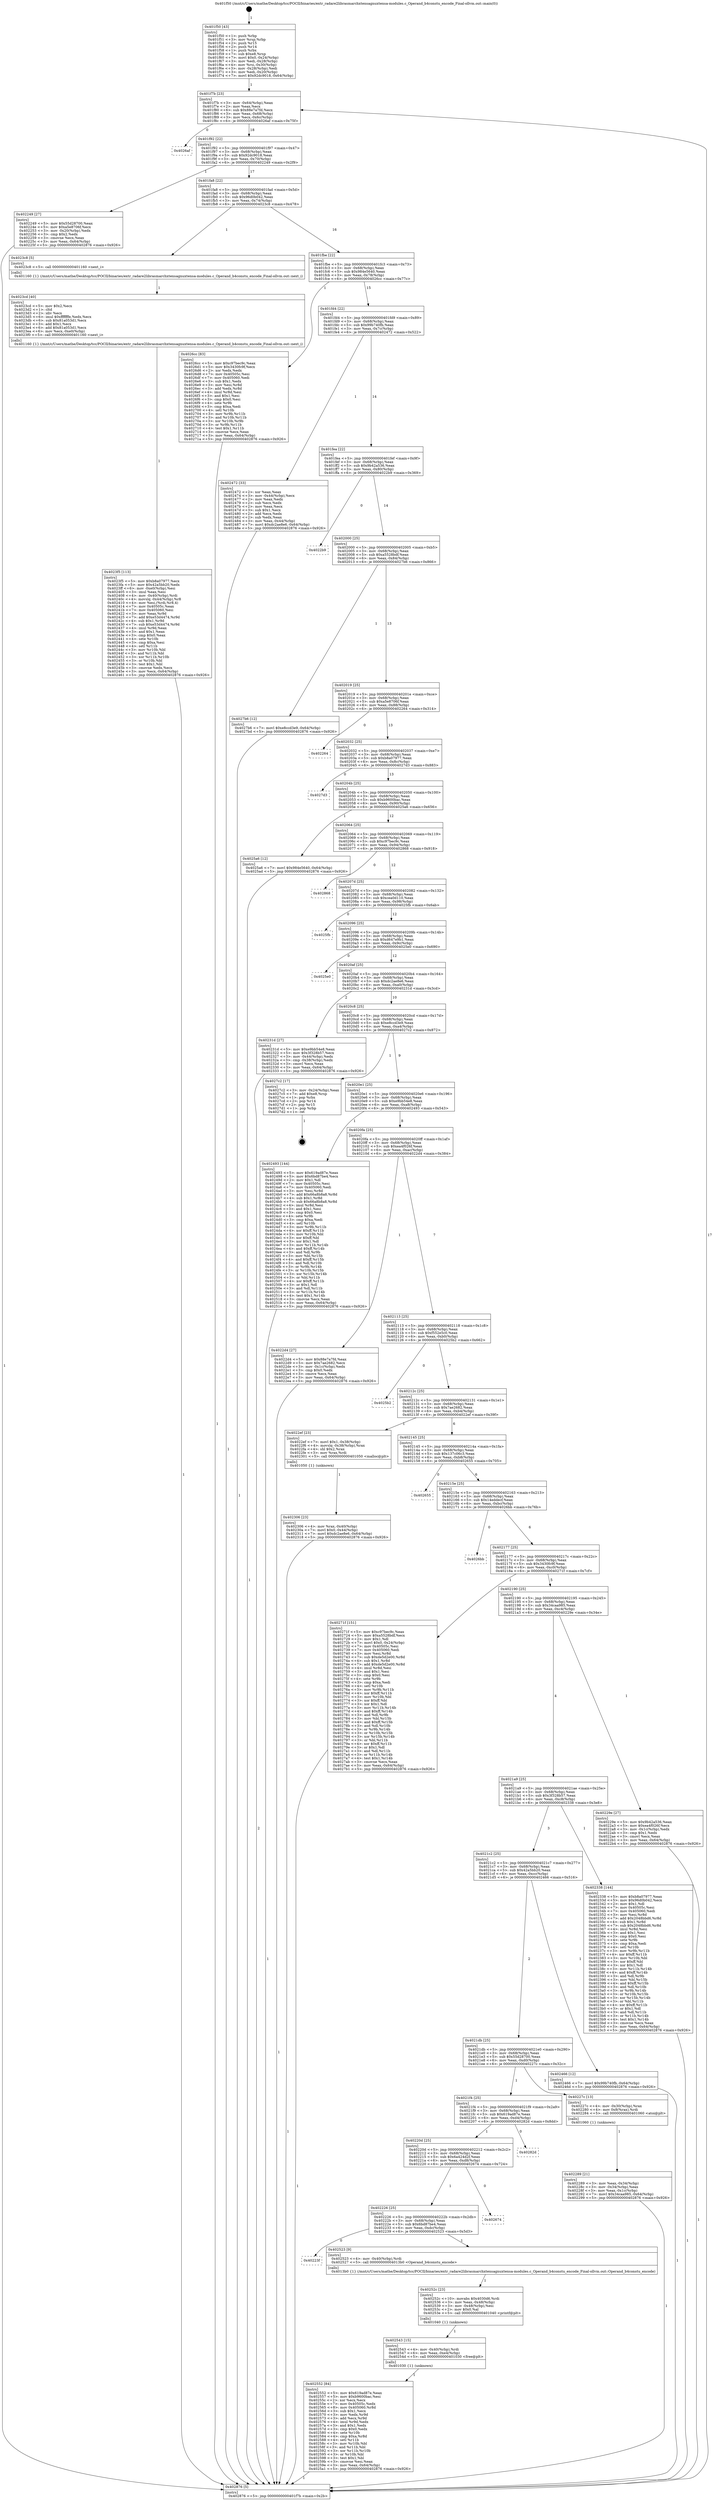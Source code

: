 digraph "0x401f50" {
  label = "0x401f50 (/mnt/c/Users/mathe/Desktop/tcc/POCII/binaries/extr_radare2librasmarchxtensagnuxtensa-modules.c_Operand_b4constu_encode_Final-ollvm.out::main(0))"
  labelloc = "t"
  node[shape=record]

  Entry [label="",width=0.3,height=0.3,shape=circle,fillcolor=black,style=filled]
  "0x401f7b" [label="{
     0x401f7b [23]\l
     | [instrs]\l
     &nbsp;&nbsp;0x401f7b \<+3\>: mov -0x64(%rbp),%eax\l
     &nbsp;&nbsp;0x401f7e \<+2\>: mov %eax,%ecx\l
     &nbsp;&nbsp;0x401f80 \<+6\>: sub $0x88e7a7fd,%ecx\l
     &nbsp;&nbsp;0x401f86 \<+3\>: mov %eax,-0x68(%rbp)\l
     &nbsp;&nbsp;0x401f89 \<+3\>: mov %ecx,-0x6c(%rbp)\l
     &nbsp;&nbsp;0x401f8c \<+6\>: je 00000000004026af \<main+0x75f\>\l
  }"]
  "0x4026af" [label="{
     0x4026af\l
  }", style=dashed]
  "0x401f92" [label="{
     0x401f92 [22]\l
     | [instrs]\l
     &nbsp;&nbsp;0x401f92 \<+5\>: jmp 0000000000401f97 \<main+0x47\>\l
     &nbsp;&nbsp;0x401f97 \<+3\>: mov -0x68(%rbp),%eax\l
     &nbsp;&nbsp;0x401f9a \<+5\>: sub $0x92dc9018,%eax\l
     &nbsp;&nbsp;0x401f9f \<+3\>: mov %eax,-0x70(%rbp)\l
     &nbsp;&nbsp;0x401fa2 \<+6\>: je 0000000000402249 \<main+0x2f9\>\l
  }"]
  Exit [label="",width=0.3,height=0.3,shape=circle,fillcolor=black,style=filled,peripheries=2]
  "0x402249" [label="{
     0x402249 [27]\l
     | [instrs]\l
     &nbsp;&nbsp;0x402249 \<+5\>: mov $0x55d28700,%eax\l
     &nbsp;&nbsp;0x40224e \<+5\>: mov $0xa5e8706f,%ecx\l
     &nbsp;&nbsp;0x402253 \<+3\>: mov -0x20(%rbp),%edx\l
     &nbsp;&nbsp;0x402256 \<+3\>: cmp $0x2,%edx\l
     &nbsp;&nbsp;0x402259 \<+3\>: cmovne %ecx,%eax\l
     &nbsp;&nbsp;0x40225c \<+3\>: mov %eax,-0x64(%rbp)\l
     &nbsp;&nbsp;0x40225f \<+5\>: jmp 0000000000402876 \<main+0x926\>\l
  }"]
  "0x401fa8" [label="{
     0x401fa8 [22]\l
     | [instrs]\l
     &nbsp;&nbsp;0x401fa8 \<+5\>: jmp 0000000000401fad \<main+0x5d\>\l
     &nbsp;&nbsp;0x401fad \<+3\>: mov -0x68(%rbp),%eax\l
     &nbsp;&nbsp;0x401fb0 \<+5\>: sub $0x96d0b042,%eax\l
     &nbsp;&nbsp;0x401fb5 \<+3\>: mov %eax,-0x74(%rbp)\l
     &nbsp;&nbsp;0x401fb8 \<+6\>: je 00000000004023c8 \<main+0x478\>\l
  }"]
  "0x402876" [label="{
     0x402876 [5]\l
     | [instrs]\l
     &nbsp;&nbsp;0x402876 \<+5\>: jmp 0000000000401f7b \<main+0x2b\>\l
  }"]
  "0x401f50" [label="{
     0x401f50 [43]\l
     | [instrs]\l
     &nbsp;&nbsp;0x401f50 \<+1\>: push %rbp\l
     &nbsp;&nbsp;0x401f51 \<+3\>: mov %rsp,%rbp\l
     &nbsp;&nbsp;0x401f54 \<+2\>: push %r15\l
     &nbsp;&nbsp;0x401f56 \<+2\>: push %r14\l
     &nbsp;&nbsp;0x401f58 \<+1\>: push %rbx\l
     &nbsp;&nbsp;0x401f59 \<+7\>: sub $0xe8,%rsp\l
     &nbsp;&nbsp;0x401f60 \<+7\>: movl $0x0,-0x24(%rbp)\l
     &nbsp;&nbsp;0x401f67 \<+3\>: mov %edi,-0x28(%rbp)\l
     &nbsp;&nbsp;0x401f6a \<+4\>: mov %rsi,-0x30(%rbp)\l
     &nbsp;&nbsp;0x401f6e \<+3\>: mov -0x28(%rbp),%edi\l
     &nbsp;&nbsp;0x401f71 \<+3\>: mov %edi,-0x20(%rbp)\l
     &nbsp;&nbsp;0x401f74 \<+7\>: movl $0x92dc9018,-0x64(%rbp)\l
  }"]
  "0x402552" [label="{
     0x402552 [84]\l
     | [instrs]\l
     &nbsp;&nbsp;0x402552 \<+5\>: mov $0x619ad87e,%eax\l
     &nbsp;&nbsp;0x402557 \<+5\>: mov $0xb9600bac,%esi\l
     &nbsp;&nbsp;0x40255c \<+2\>: xor %ecx,%ecx\l
     &nbsp;&nbsp;0x40255e \<+7\>: mov 0x40505c,%edx\l
     &nbsp;&nbsp;0x402565 \<+8\>: mov 0x405060,%r8d\l
     &nbsp;&nbsp;0x40256d \<+3\>: sub $0x1,%ecx\l
     &nbsp;&nbsp;0x402570 \<+3\>: mov %edx,%r9d\l
     &nbsp;&nbsp;0x402573 \<+3\>: add %ecx,%r9d\l
     &nbsp;&nbsp;0x402576 \<+4\>: imul %r9d,%edx\l
     &nbsp;&nbsp;0x40257a \<+3\>: and $0x1,%edx\l
     &nbsp;&nbsp;0x40257d \<+3\>: cmp $0x0,%edx\l
     &nbsp;&nbsp;0x402580 \<+4\>: sete %r10b\l
     &nbsp;&nbsp;0x402584 \<+4\>: cmp $0xa,%r8d\l
     &nbsp;&nbsp;0x402588 \<+4\>: setl %r11b\l
     &nbsp;&nbsp;0x40258c \<+3\>: mov %r10b,%bl\l
     &nbsp;&nbsp;0x40258f \<+3\>: and %r11b,%bl\l
     &nbsp;&nbsp;0x402592 \<+3\>: xor %r11b,%r10b\l
     &nbsp;&nbsp;0x402595 \<+3\>: or %r10b,%bl\l
     &nbsp;&nbsp;0x402598 \<+3\>: test $0x1,%bl\l
     &nbsp;&nbsp;0x40259b \<+3\>: cmovne %esi,%eax\l
     &nbsp;&nbsp;0x40259e \<+3\>: mov %eax,-0x64(%rbp)\l
     &nbsp;&nbsp;0x4025a1 \<+5\>: jmp 0000000000402876 \<main+0x926\>\l
  }"]
  "0x4023c8" [label="{
     0x4023c8 [5]\l
     | [instrs]\l
     &nbsp;&nbsp;0x4023c8 \<+5\>: call 0000000000401160 \<next_i\>\l
     | [calls]\l
     &nbsp;&nbsp;0x401160 \{1\} (/mnt/c/Users/mathe/Desktop/tcc/POCII/binaries/extr_radare2librasmarchxtensagnuxtensa-modules.c_Operand_b4constu_encode_Final-ollvm.out::next_i)\l
  }"]
  "0x401fbe" [label="{
     0x401fbe [22]\l
     | [instrs]\l
     &nbsp;&nbsp;0x401fbe \<+5\>: jmp 0000000000401fc3 \<main+0x73\>\l
     &nbsp;&nbsp;0x401fc3 \<+3\>: mov -0x68(%rbp),%eax\l
     &nbsp;&nbsp;0x401fc6 \<+5\>: sub $0x984e5640,%eax\l
     &nbsp;&nbsp;0x401fcb \<+3\>: mov %eax,-0x78(%rbp)\l
     &nbsp;&nbsp;0x401fce \<+6\>: je 00000000004026cc \<main+0x77c\>\l
  }"]
  "0x402543" [label="{
     0x402543 [15]\l
     | [instrs]\l
     &nbsp;&nbsp;0x402543 \<+4\>: mov -0x40(%rbp),%rdi\l
     &nbsp;&nbsp;0x402547 \<+6\>: mov %eax,-0xe4(%rbp)\l
     &nbsp;&nbsp;0x40254d \<+5\>: call 0000000000401030 \<free@plt\>\l
     | [calls]\l
     &nbsp;&nbsp;0x401030 \{1\} (unknown)\l
  }"]
  "0x4026cc" [label="{
     0x4026cc [83]\l
     | [instrs]\l
     &nbsp;&nbsp;0x4026cc \<+5\>: mov $0xc97bec9c,%eax\l
     &nbsp;&nbsp;0x4026d1 \<+5\>: mov $0x3430fc9f,%ecx\l
     &nbsp;&nbsp;0x4026d6 \<+2\>: xor %edx,%edx\l
     &nbsp;&nbsp;0x4026d8 \<+7\>: mov 0x40505c,%esi\l
     &nbsp;&nbsp;0x4026df \<+7\>: mov 0x405060,%edi\l
     &nbsp;&nbsp;0x4026e6 \<+3\>: sub $0x1,%edx\l
     &nbsp;&nbsp;0x4026e9 \<+3\>: mov %esi,%r8d\l
     &nbsp;&nbsp;0x4026ec \<+3\>: add %edx,%r8d\l
     &nbsp;&nbsp;0x4026ef \<+4\>: imul %r8d,%esi\l
     &nbsp;&nbsp;0x4026f3 \<+3\>: and $0x1,%esi\l
     &nbsp;&nbsp;0x4026f6 \<+3\>: cmp $0x0,%esi\l
     &nbsp;&nbsp;0x4026f9 \<+4\>: sete %r9b\l
     &nbsp;&nbsp;0x4026fd \<+3\>: cmp $0xa,%edi\l
     &nbsp;&nbsp;0x402700 \<+4\>: setl %r10b\l
     &nbsp;&nbsp;0x402704 \<+3\>: mov %r9b,%r11b\l
     &nbsp;&nbsp;0x402707 \<+3\>: and %r10b,%r11b\l
     &nbsp;&nbsp;0x40270a \<+3\>: xor %r10b,%r9b\l
     &nbsp;&nbsp;0x40270d \<+3\>: or %r9b,%r11b\l
     &nbsp;&nbsp;0x402710 \<+4\>: test $0x1,%r11b\l
     &nbsp;&nbsp;0x402714 \<+3\>: cmovne %ecx,%eax\l
     &nbsp;&nbsp;0x402717 \<+3\>: mov %eax,-0x64(%rbp)\l
     &nbsp;&nbsp;0x40271a \<+5\>: jmp 0000000000402876 \<main+0x926\>\l
  }"]
  "0x401fd4" [label="{
     0x401fd4 [22]\l
     | [instrs]\l
     &nbsp;&nbsp;0x401fd4 \<+5\>: jmp 0000000000401fd9 \<main+0x89\>\l
     &nbsp;&nbsp;0x401fd9 \<+3\>: mov -0x68(%rbp),%eax\l
     &nbsp;&nbsp;0x401fdc \<+5\>: sub $0x99b740fb,%eax\l
     &nbsp;&nbsp;0x401fe1 \<+3\>: mov %eax,-0x7c(%rbp)\l
     &nbsp;&nbsp;0x401fe4 \<+6\>: je 0000000000402472 \<main+0x522\>\l
  }"]
  "0x40252c" [label="{
     0x40252c [23]\l
     | [instrs]\l
     &nbsp;&nbsp;0x40252c \<+10\>: movabs $0x4030d6,%rdi\l
     &nbsp;&nbsp;0x402536 \<+3\>: mov %eax,-0x48(%rbp)\l
     &nbsp;&nbsp;0x402539 \<+3\>: mov -0x48(%rbp),%esi\l
     &nbsp;&nbsp;0x40253c \<+2\>: mov $0x0,%al\l
     &nbsp;&nbsp;0x40253e \<+5\>: call 0000000000401040 \<printf@plt\>\l
     | [calls]\l
     &nbsp;&nbsp;0x401040 \{1\} (unknown)\l
  }"]
  "0x402472" [label="{
     0x402472 [33]\l
     | [instrs]\l
     &nbsp;&nbsp;0x402472 \<+2\>: xor %eax,%eax\l
     &nbsp;&nbsp;0x402474 \<+3\>: mov -0x44(%rbp),%ecx\l
     &nbsp;&nbsp;0x402477 \<+2\>: mov %eax,%edx\l
     &nbsp;&nbsp;0x402479 \<+2\>: sub %ecx,%edx\l
     &nbsp;&nbsp;0x40247b \<+2\>: mov %eax,%ecx\l
     &nbsp;&nbsp;0x40247d \<+3\>: sub $0x1,%ecx\l
     &nbsp;&nbsp;0x402480 \<+2\>: add %ecx,%edx\l
     &nbsp;&nbsp;0x402482 \<+2\>: sub %edx,%eax\l
     &nbsp;&nbsp;0x402484 \<+3\>: mov %eax,-0x44(%rbp)\l
     &nbsp;&nbsp;0x402487 \<+7\>: movl $0xdc2ae8e6,-0x64(%rbp)\l
     &nbsp;&nbsp;0x40248e \<+5\>: jmp 0000000000402876 \<main+0x926\>\l
  }"]
  "0x401fea" [label="{
     0x401fea [22]\l
     | [instrs]\l
     &nbsp;&nbsp;0x401fea \<+5\>: jmp 0000000000401fef \<main+0x9f\>\l
     &nbsp;&nbsp;0x401fef \<+3\>: mov -0x68(%rbp),%eax\l
     &nbsp;&nbsp;0x401ff2 \<+5\>: sub $0x9b42a536,%eax\l
     &nbsp;&nbsp;0x401ff7 \<+3\>: mov %eax,-0x80(%rbp)\l
     &nbsp;&nbsp;0x401ffa \<+6\>: je 00000000004022b9 \<main+0x369\>\l
  }"]
  "0x40223f" [label="{
     0x40223f\l
  }", style=dashed]
  "0x4022b9" [label="{
     0x4022b9\l
  }", style=dashed]
  "0x402000" [label="{
     0x402000 [25]\l
     | [instrs]\l
     &nbsp;&nbsp;0x402000 \<+5\>: jmp 0000000000402005 \<main+0xb5\>\l
     &nbsp;&nbsp;0x402005 \<+3\>: mov -0x68(%rbp),%eax\l
     &nbsp;&nbsp;0x402008 \<+5\>: sub $0xa5528bdf,%eax\l
     &nbsp;&nbsp;0x40200d \<+6\>: mov %eax,-0x84(%rbp)\l
     &nbsp;&nbsp;0x402013 \<+6\>: je 00000000004027b6 \<main+0x866\>\l
  }"]
  "0x402523" [label="{
     0x402523 [9]\l
     | [instrs]\l
     &nbsp;&nbsp;0x402523 \<+4\>: mov -0x40(%rbp),%rdi\l
     &nbsp;&nbsp;0x402527 \<+5\>: call 00000000004013b0 \<Operand_b4constu_encode\>\l
     | [calls]\l
     &nbsp;&nbsp;0x4013b0 \{1\} (/mnt/c/Users/mathe/Desktop/tcc/POCII/binaries/extr_radare2librasmarchxtensagnuxtensa-modules.c_Operand_b4constu_encode_Final-ollvm.out::Operand_b4constu_encode)\l
  }"]
  "0x4027b6" [label="{
     0x4027b6 [12]\l
     | [instrs]\l
     &nbsp;&nbsp;0x4027b6 \<+7\>: movl $0xe8ccd3e9,-0x64(%rbp)\l
     &nbsp;&nbsp;0x4027bd \<+5\>: jmp 0000000000402876 \<main+0x926\>\l
  }"]
  "0x402019" [label="{
     0x402019 [25]\l
     | [instrs]\l
     &nbsp;&nbsp;0x402019 \<+5\>: jmp 000000000040201e \<main+0xce\>\l
     &nbsp;&nbsp;0x40201e \<+3\>: mov -0x68(%rbp),%eax\l
     &nbsp;&nbsp;0x402021 \<+5\>: sub $0xa5e8706f,%eax\l
     &nbsp;&nbsp;0x402026 \<+6\>: mov %eax,-0x88(%rbp)\l
     &nbsp;&nbsp;0x40202c \<+6\>: je 0000000000402264 \<main+0x314\>\l
  }"]
  "0x402226" [label="{
     0x402226 [25]\l
     | [instrs]\l
     &nbsp;&nbsp;0x402226 \<+5\>: jmp 000000000040222b \<main+0x2db\>\l
     &nbsp;&nbsp;0x40222b \<+3\>: mov -0x68(%rbp),%eax\l
     &nbsp;&nbsp;0x40222e \<+5\>: sub $0x6bd87be4,%eax\l
     &nbsp;&nbsp;0x402233 \<+6\>: mov %eax,-0xdc(%rbp)\l
     &nbsp;&nbsp;0x402239 \<+6\>: je 0000000000402523 \<main+0x5d3\>\l
  }"]
  "0x402264" [label="{
     0x402264\l
  }", style=dashed]
  "0x402032" [label="{
     0x402032 [25]\l
     | [instrs]\l
     &nbsp;&nbsp;0x402032 \<+5\>: jmp 0000000000402037 \<main+0xe7\>\l
     &nbsp;&nbsp;0x402037 \<+3\>: mov -0x68(%rbp),%eax\l
     &nbsp;&nbsp;0x40203a \<+5\>: sub $0xb8a07977,%eax\l
     &nbsp;&nbsp;0x40203f \<+6\>: mov %eax,-0x8c(%rbp)\l
     &nbsp;&nbsp;0x402045 \<+6\>: je 00000000004027d3 \<main+0x883\>\l
  }"]
  "0x402674" [label="{
     0x402674\l
  }", style=dashed]
  "0x4027d3" [label="{
     0x4027d3\l
  }", style=dashed]
  "0x40204b" [label="{
     0x40204b [25]\l
     | [instrs]\l
     &nbsp;&nbsp;0x40204b \<+5\>: jmp 0000000000402050 \<main+0x100\>\l
     &nbsp;&nbsp;0x402050 \<+3\>: mov -0x68(%rbp),%eax\l
     &nbsp;&nbsp;0x402053 \<+5\>: sub $0xb9600bac,%eax\l
     &nbsp;&nbsp;0x402058 \<+6\>: mov %eax,-0x90(%rbp)\l
     &nbsp;&nbsp;0x40205e \<+6\>: je 00000000004025a6 \<main+0x656\>\l
  }"]
  "0x40220d" [label="{
     0x40220d [25]\l
     | [instrs]\l
     &nbsp;&nbsp;0x40220d \<+5\>: jmp 0000000000402212 \<main+0x2c2\>\l
     &nbsp;&nbsp;0x402212 \<+3\>: mov -0x68(%rbp),%eax\l
     &nbsp;&nbsp;0x402215 \<+5\>: sub $0x6a424d2f,%eax\l
     &nbsp;&nbsp;0x40221a \<+6\>: mov %eax,-0xd8(%rbp)\l
     &nbsp;&nbsp;0x402220 \<+6\>: je 0000000000402674 \<main+0x724\>\l
  }"]
  "0x4025a6" [label="{
     0x4025a6 [12]\l
     | [instrs]\l
     &nbsp;&nbsp;0x4025a6 \<+7\>: movl $0x984e5640,-0x64(%rbp)\l
     &nbsp;&nbsp;0x4025ad \<+5\>: jmp 0000000000402876 \<main+0x926\>\l
  }"]
  "0x402064" [label="{
     0x402064 [25]\l
     | [instrs]\l
     &nbsp;&nbsp;0x402064 \<+5\>: jmp 0000000000402069 \<main+0x119\>\l
     &nbsp;&nbsp;0x402069 \<+3\>: mov -0x68(%rbp),%eax\l
     &nbsp;&nbsp;0x40206c \<+5\>: sub $0xc97bec9c,%eax\l
     &nbsp;&nbsp;0x402071 \<+6\>: mov %eax,-0x94(%rbp)\l
     &nbsp;&nbsp;0x402077 \<+6\>: je 0000000000402868 \<main+0x918\>\l
  }"]
  "0x40282d" [label="{
     0x40282d\l
  }", style=dashed]
  "0x402868" [label="{
     0x402868\l
  }", style=dashed]
  "0x40207d" [label="{
     0x40207d [25]\l
     | [instrs]\l
     &nbsp;&nbsp;0x40207d \<+5\>: jmp 0000000000402082 \<main+0x132\>\l
     &nbsp;&nbsp;0x402082 \<+3\>: mov -0x68(%rbp),%eax\l
     &nbsp;&nbsp;0x402085 \<+5\>: sub $0xcea0d110,%eax\l
     &nbsp;&nbsp;0x40208a \<+6\>: mov %eax,-0x98(%rbp)\l
     &nbsp;&nbsp;0x402090 \<+6\>: je 00000000004025fb \<main+0x6ab\>\l
  }"]
  "0x4023f5" [label="{
     0x4023f5 [113]\l
     | [instrs]\l
     &nbsp;&nbsp;0x4023f5 \<+5\>: mov $0xb8a07977,%ecx\l
     &nbsp;&nbsp;0x4023fa \<+5\>: mov $0x42a5bb20,%edx\l
     &nbsp;&nbsp;0x4023ff \<+6\>: mov -0xe0(%rbp),%esi\l
     &nbsp;&nbsp;0x402405 \<+3\>: imul %eax,%esi\l
     &nbsp;&nbsp;0x402408 \<+4\>: mov -0x40(%rbp),%rdi\l
     &nbsp;&nbsp;0x40240c \<+4\>: movslq -0x44(%rbp),%r8\l
     &nbsp;&nbsp;0x402410 \<+4\>: mov %esi,(%rdi,%r8,4)\l
     &nbsp;&nbsp;0x402414 \<+7\>: mov 0x40505c,%eax\l
     &nbsp;&nbsp;0x40241b \<+7\>: mov 0x405060,%esi\l
     &nbsp;&nbsp;0x402422 \<+3\>: mov %eax,%r9d\l
     &nbsp;&nbsp;0x402425 \<+7\>: add $0xe53d4474,%r9d\l
     &nbsp;&nbsp;0x40242c \<+4\>: sub $0x1,%r9d\l
     &nbsp;&nbsp;0x402430 \<+7\>: sub $0xe53d4474,%r9d\l
     &nbsp;&nbsp;0x402437 \<+4\>: imul %r9d,%eax\l
     &nbsp;&nbsp;0x40243b \<+3\>: and $0x1,%eax\l
     &nbsp;&nbsp;0x40243e \<+3\>: cmp $0x0,%eax\l
     &nbsp;&nbsp;0x402441 \<+4\>: sete %r10b\l
     &nbsp;&nbsp;0x402445 \<+3\>: cmp $0xa,%esi\l
     &nbsp;&nbsp;0x402448 \<+4\>: setl %r11b\l
     &nbsp;&nbsp;0x40244c \<+3\>: mov %r10b,%bl\l
     &nbsp;&nbsp;0x40244f \<+3\>: and %r11b,%bl\l
     &nbsp;&nbsp;0x402452 \<+3\>: xor %r11b,%r10b\l
     &nbsp;&nbsp;0x402455 \<+3\>: or %r10b,%bl\l
     &nbsp;&nbsp;0x402458 \<+3\>: test $0x1,%bl\l
     &nbsp;&nbsp;0x40245b \<+3\>: cmovne %edx,%ecx\l
     &nbsp;&nbsp;0x40245e \<+3\>: mov %ecx,-0x64(%rbp)\l
     &nbsp;&nbsp;0x402461 \<+5\>: jmp 0000000000402876 \<main+0x926\>\l
  }"]
  "0x4025fb" [label="{
     0x4025fb\l
  }", style=dashed]
  "0x402096" [label="{
     0x402096 [25]\l
     | [instrs]\l
     &nbsp;&nbsp;0x402096 \<+5\>: jmp 000000000040209b \<main+0x14b\>\l
     &nbsp;&nbsp;0x40209b \<+3\>: mov -0x68(%rbp),%eax\l
     &nbsp;&nbsp;0x40209e \<+5\>: sub $0xd647e9b1,%eax\l
     &nbsp;&nbsp;0x4020a3 \<+6\>: mov %eax,-0x9c(%rbp)\l
     &nbsp;&nbsp;0x4020a9 \<+6\>: je 00000000004025e0 \<main+0x690\>\l
  }"]
  "0x4023cd" [label="{
     0x4023cd [40]\l
     | [instrs]\l
     &nbsp;&nbsp;0x4023cd \<+5\>: mov $0x2,%ecx\l
     &nbsp;&nbsp;0x4023d2 \<+1\>: cltd\l
     &nbsp;&nbsp;0x4023d3 \<+2\>: idiv %ecx\l
     &nbsp;&nbsp;0x4023d5 \<+6\>: imul $0xfffffffe,%edx,%ecx\l
     &nbsp;&nbsp;0x4023db \<+6\>: sub $0x81a053d1,%ecx\l
     &nbsp;&nbsp;0x4023e1 \<+3\>: add $0x1,%ecx\l
     &nbsp;&nbsp;0x4023e4 \<+6\>: add $0x81a053d1,%ecx\l
     &nbsp;&nbsp;0x4023ea \<+6\>: mov %ecx,-0xe0(%rbp)\l
     &nbsp;&nbsp;0x4023f0 \<+5\>: call 0000000000401160 \<next_i\>\l
     | [calls]\l
     &nbsp;&nbsp;0x401160 \{1\} (/mnt/c/Users/mathe/Desktop/tcc/POCII/binaries/extr_radare2librasmarchxtensagnuxtensa-modules.c_Operand_b4constu_encode_Final-ollvm.out::next_i)\l
  }"]
  "0x4025e0" [label="{
     0x4025e0\l
  }", style=dashed]
  "0x4020af" [label="{
     0x4020af [25]\l
     | [instrs]\l
     &nbsp;&nbsp;0x4020af \<+5\>: jmp 00000000004020b4 \<main+0x164\>\l
     &nbsp;&nbsp;0x4020b4 \<+3\>: mov -0x68(%rbp),%eax\l
     &nbsp;&nbsp;0x4020b7 \<+5\>: sub $0xdc2ae8e6,%eax\l
     &nbsp;&nbsp;0x4020bc \<+6\>: mov %eax,-0xa0(%rbp)\l
     &nbsp;&nbsp;0x4020c2 \<+6\>: je 000000000040231d \<main+0x3cd\>\l
  }"]
  "0x402306" [label="{
     0x402306 [23]\l
     | [instrs]\l
     &nbsp;&nbsp;0x402306 \<+4\>: mov %rax,-0x40(%rbp)\l
     &nbsp;&nbsp;0x40230a \<+7\>: movl $0x0,-0x44(%rbp)\l
     &nbsp;&nbsp;0x402311 \<+7\>: movl $0xdc2ae8e6,-0x64(%rbp)\l
     &nbsp;&nbsp;0x402318 \<+5\>: jmp 0000000000402876 \<main+0x926\>\l
  }"]
  "0x40231d" [label="{
     0x40231d [27]\l
     | [instrs]\l
     &nbsp;&nbsp;0x40231d \<+5\>: mov $0xe9bb54e8,%eax\l
     &nbsp;&nbsp;0x402322 \<+5\>: mov $0x3f328b57,%ecx\l
     &nbsp;&nbsp;0x402327 \<+3\>: mov -0x44(%rbp),%edx\l
     &nbsp;&nbsp;0x40232a \<+3\>: cmp -0x38(%rbp),%edx\l
     &nbsp;&nbsp;0x40232d \<+3\>: cmovl %ecx,%eax\l
     &nbsp;&nbsp;0x402330 \<+3\>: mov %eax,-0x64(%rbp)\l
     &nbsp;&nbsp;0x402333 \<+5\>: jmp 0000000000402876 \<main+0x926\>\l
  }"]
  "0x4020c8" [label="{
     0x4020c8 [25]\l
     | [instrs]\l
     &nbsp;&nbsp;0x4020c8 \<+5\>: jmp 00000000004020cd \<main+0x17d\>\l
     &nbsp;&nbsp;0x4020cd \<+3\>: mov -0x68(%rbp),%eax\l
     &nbsp;&nbsp;0x4020d0 \<+5\>: sub $0xe8ccd3e9,%eax\l
     &nbsp;&nbsp;0x4020d5 \<+6\>: mov %eax,-0xa4(%rbp)\l
     &nbsp;&nbsp;0x4020db \<+6\>: je 00000000004027c2 \<main+0x872\>\l
  }"]
  "0x402289" [label="{
     0x402289 [21]\l
     | [instrs]\l
     &nbsp;&nbsp;0x402289 \<+3\>: mov %eax,-0x34(%rbp)\l
     &nbsp;&nbsp;0x40228c \<+3\>: mov -0x34(%rbp),%eax\l
     &nbsp;&nbsp;0x40228f \<+3\>: mov %eax,-0x1c(%rbp)\l
     &nbsp;&nbsp;0x402292 \<+7\>: movl $0x34caa985,-0x64(%rbp)\l
     &nbsp;&nbsp;0x402299 \<+5\>: jmp 0000000000402876 \<main+0x926\>\l
  }"]
  "0x4027c2" [label="{
     0x4027c2 [17]\l
     | [instrs]\l
     &nbsp;&nbsp;0x4027c2 \<+3\>: mov -0x24(%rbp),%eax\l
     &nbsp;&nbsp;0x4027c5 \<+7\>: add $0xe8,%rsp\l
     &nbsp;&nbsp;0x4027cc \<+1\>: pop %rbx\l
     &nbsp;&nbsp;0x4027cd \<+2\>: pop %r14\l
     &nbsp;&nbsp;0x4027cf \<+2\>: pop %r15\l
     &nbsp;&nbsp;0x4027d1 \<+1\>: pop %rbp\l
     &nbsp;&nbsp;0x4027d2 \<+1\>: ret\l
  }"]
  "0x4020e1" [label="{
     0x4020e1 [25]\l
     | [instrs]\l
     &nbsp;&nbsp;0x4020e1 \<+5\>: jmp 00000000004020e6 \<main+0x196\>\l
     &nbsp;&nbsp;0x4020e6 \<+3\>: mov -0x68(%rbp),%eax\l
     &nbsp;&nbsp;0x4020e9 \<+5\>: sub $0xe9bb54e8,%eax\l
     &nbsp;&nbsp;0x4020ee \<+6\>: mov %eax,-0xa8(%rbp)\l
     &nbsp;&nbsp;0x4020f4 \<+6\>: je 0000000000402493 \<main+0x543\>\l
  }"]
  "0x4021f4" [label="{
     0x4021f4 [25]\l
     | [instrs]\l
     &nbsp;&nbsp;0x4021f4 \<+5\>: jmp 00000000004021f9 \<main+0x2a9\>\l
     &nbsp;&nbsp;0x4021f9 \<+3\>: mov -0x68(%rbp),%eax\l
     &nbsp;&nbsp;0x4021fc \<+5\>: sub $0x619ad87e,%eax\l
     &nbsp;&nbsp;0x402201 \<+6\>: mov %eax,-0xd4(%rbp)\l
     &nbsp;&nbsp;0x402207 \<+6\>: je 000000000040282d \<main+0x8dd\>\l
  }"]
  "0x402493" [label="{
     0x402493 [144]\l
     | [instrs]\l
     &nbsp;&nbsp;0x402493 \<+5\>: mov $0x619ad87e,%eax\l
     &nbsp;&nbsp;0x402498 \<+5\>: mov $0x6bd87be4,%ecx\l
     &nbsp;&nbsp;0x40249d \<+2\>: mov $0x1,%dl\l
     &nbsp;&nbsp;0x40249f \<+7\>: mov 0x40505c,%esi\l
     &nbsp;&nbsp;0x4024a6 \<+7\>: mov 0x405060,%edi\l
     &nbsp;&nbsp;0x4024ad \<+3\>: mov %esi,%r8d\l
     &nbsp;&nbsp;0x4024b0 \<+7\>: add $0x66a8b8a8,%r8d\l
     &nbsp;&nbsp;0x4024b7 \<+4\>: sub $0x1,%r8d\l
     &nbsp;&nbsp;0x4024bb \<+7\>: sub $0x66a8b8a8,%r8d\l
     &nbsp;&nbsp;0x4024c2 \<+4\>: imul %r8d,%esi\l
     &nbsp;&nbsp;0x4024c6 \<+3\>: and $0x1,%esi\l
     &nbsp;&nbsp;0x4024c9 \<+3\>: cmp $0x0,%esi\l
     &nbsp;&nbsp;0x4024cc \<+4\>: sete %r9b\l
     &nbsp;&nbsp;0x4024d0 \<+3\>: cmp $0xa,%edi\l
     &nbsp;&nbsp;0x4024d3 \<+4\>: setl %r10b\l
     &nbsp;&nbsp;0x4024d7 \<+3\>: mov %r9b,%r11b\l
     &nbsp;&nbsp;0x4024da \<+4\>: xor $0xff,%r11b\l
     &nbsp;&nbsp;0x4024de \<+3\>: mov %r10b,%bl\l
     &nbsp;&nbsp;0x4024e1 \<+3\>: xor $0xff,%bl\l
     &nbsp;&nbsp;0x4024e4 \<+3\>: xor $0x1,%dl\l
     &nbsp;&nbsp;0x4024e7 \<+3\>: mov %r11b,%r14b\l
     &nbsp;&nbsp;0x4024ea \<+4\>: and $0xff,%r14b\l
     &nbsp;&nbsp;0x4024ee \<+3\>: and %dl,%r9b\l
     &nbsp;&nbsp;0x4024f1 \<+3\>: mov %bl,%r15b\l
     &nbsp;&nbsp;0x4024f4 \<+4\>: and $0xff,%r15b\l
     &nbsp;&nbsp;0x4024f8 \<+3\>: and %dl,%r10b\l
     &nbsp;&nbsp;0x4024fb \<+3\>: or %r9b,%r14b\l
     &nbsp;&nbsp;0x4024fe \<+3\>: or %r10b,%r15b\l
     &nbsp;&nbsp;0x402501 \<+3\>: xor %r15b,%r14b\l
     &nbsp;&nbsp;0x402504 \<+3\>: or %bl,%r11b\l
     &nbsp;&nbsp;0x402507 \<+4\>: xor $0xff,%r11b\l
     &nbsp;&nbsp;0x40250b \<+3\>: or $0x1,%dl\l
     &nbsp;&nbsp;0x40250e \<+3\>: and %dl,%r11b\l
     &nbsp;&nbsp;0x402511 \<+3\>: or %r11b,%r14b\l
     &nbsp;&nbsp;0x402514 \<+4\>: test $0x1,%r14b\l
     &nbsp;&nbsp;0x402518 \<+3\>: cmovne %ecx,%eax\l
     &nbsp;&nbsp;0x40251b \<+3\>: mov %eax,-0x64(%rbp)\l
     &nbsp;&nbsp;0x40251e \<+5\>: jmp 0000000000402876 \<main+0x926\>\l
  }"]
  "0x4020fa" [label="{
     0x4020fa [25]\l
     | [instrs]\l
     &nbsp;&nbsp;0x4020fa \<+5\>: jmp 00000000004020ff \<main+0x1af\>\l
     &nbsp;&nbsp;0x4020ff \<+3\>: mov -0x68(%rbp),%eax\l
     &nbsp;&nbsp;0x402102 \<+5\>: sub $0xea4f026f,%eax\l
     &nbsp;&nbsp;0x402107 \<+6\>: mov %eax,-0xac(%rbp)\l
     &nbsp;&nbsp;0x40210d \<+6\>: je 00000000004022d4 \<main+0x384\>\l
  }"]
  "0x40227c" [label="{
     0x40227c [13]\l
     | [instrs]\l
     &nbsp;&nbsp;0x40227c \<+4\>: mov -0x30(%rbp),%rax\l
     &nbsp;&nbsp;0x402280 \<+4\>: mov 0x8(%rax),%rdi\l
     &nbsp;&nbsp;0x402284 \<+5\>: call 0000000000401060 \<atoi@plt\>\l
     | [calls]\l
     &nbsp;&nbsp;0x401060 \{1\} (unknown)\l
  }"]
  "0x4022d4" [label="{
     0x4022d4 [27]\l
     | [instrs]\l
     &nbsp;&nbsp;0x4022d4 \<+5\>: mov $0x88e7a7fd,%eax\l
     &nbsp;&nbsp;0x4022d9 \<+5\>: mov $0x7ae2682,%ecx\l
     &nbsp;&nbsp;0x4022de \<+3\>: mov -0x1c(%rbp),%edx\l
     &nbsp;&nbsp;0x4022e1 \<+3\>: cmp $0x0,%edx\l
     &nbsp;&nbsp;0x4022e4 \<+3\>: cmove %ecx,%eax\l
     &nbsp;&nbsp;0x4022e7 \<+3\>: mov %eax,-0x64(%rbp)\l
     &nbsp;&nbsp;0x4022ea \<+5\>: jmp 0000000000402876 \<main+0x926\>\l
  }"]
  "0x402113" [label="{
     0x402113 [25]\l
     | [instrs]\l
     &nbsp;&nbsp;0x402113 \<+5\>: jmp 0000000000402118 \<main+0x1c8\>\l
     &nbsp;&nbsp;0x402118 \<+3\>: mov -0x68(%rbp),%eax\l
     &nbsp;&nbsp;0x40211b \<+5\>: sub $0xf552e5c0,%eax\l
     &nbsp;&nbsp;0x402120 \<+6\>: mov %eax,-0xb0(%rbp)\l
     &nbsp;&nbsp;0x402126 \<+6\>: je 00000000004025b2 \<main+0x662\>\l
  }"]
  "0x4021db" [label="{
     0x4021db [25]\l
     | [instrs]\l
     &nbsp;&nbsp;0x4021db \<+5\>: jmp 00000000004021e0 \<main+0x290\>\l
     &nbsp;&nbsp;0x4021e0 \<+3\>: mov -0x68(%rbp),%eax\l
     &nbsp;&nbsp;0x4021e3 \<+5\>: sub $0x55d28700,%eax\l
     &nbsp;&nbsp;0x4021e8 \<+6\>: mov %eax,-0xd0(%rbp)\l
     &nbsp;&nbsp;0x4021ee \<+6\>: je 000000000040227c \<main+0x32c\>\l
  }"]
  "0x4025b2" [label="{
     0x4025b2\l
  }", style=dashed]
  "0x40212c" [label="{
     0x40212c [25]\l
     | [instrs]\l
     &nbsp;&nbsp;0x40212c \<+5\>: jmp 0000000000402131 \<main+0x1e1\>\l
     &nbsp;&nbsp;0x402131 \<+3\>: mov -0x68(%rbp),%eax\l
     &nbsp;&nbsp;0x402134 \<+5\>: sub $0x7ae2682,%eax\l
     &nbsp;&nbsp;0x402139 \<+6\>: mov %eax,-0xb4(%rbp)\l
     &nbsp;&nbsp;0x40213f \<+6\>: je 00000000004022ef \<main+0x39f\>\l
  }"]
  "0x402466" [label="{
     0x402466 [12]\l
     | [instrs]\l
     &nbsp;&nbsp;0x402466 \<+7\>: movl $0x99b740fb,-0x64(%rbp)\l
     &nbsp;&nbsp;0x40246d \<+5\>: jmp 0000000000402876 \<main+0x926\>\l
  }"]
  "0x4022ef" [label="{
     0x4022ef [23]\l
     | [instrs]\l
     &nbsp;&nbsp;0x4022ef \<+7\>: movl $0x1,-0x38(%rbp)\l
     &nbsp;&nbsp;0x4022f6 \<+4\>: movslq -0x38(%rbp),%rax\l
     &nbsp;&nbsp;0x4022fa \<+4\>: shl $0x2,%rax\l
     &nbsp;&nbsp;0x4022fe \<+3\>: mov %rax,%rdi\l
     &nbsp;&nbsp;0x402301 \<+5\>: call 0000000000401050 \<malloc@plt\>\l
     | [calls]\l
     &nbsp;&nbsp;0x401050 \{1\} (unknown)\l
  }"]
  "0x402145" [label="{
     0x402145 [25]\l
     | [instrs]\l
     &nbsp;&nbsp;0x402145 \<+5\>: jmp 000000000040214a \<main+0x1fa\>\l
     &nbsp;&nbsp;0x40214a \<+3\>: mov -0x68(%rbp),%eax\l
     &nbsp;&nbsp;0x40214d \<+5\>: sub $0x137c06c3,%eax\l
     &nbsp;&nbsp;0x402152 \<+6\>: mov %eax,-0xb8(%rbp)\l
     &nbsp;&nbsp;0x402158 \<+6\>: je 0000000000402655 \<main+0x705\>\l
  }"]
  "0x4021c2" [label="{
     0x4021c2 [25]\l
     | [instrs]\l
     &nbsp;&nbsp;0x4021c2 \<+5\>: jmp 00000000004021c7 \<main+0x277\>\l
     &nbsp;&nbsp;0x4021c7 \<+3\>: mov -0x68(%rbp),%eax\l
     &nbsp;&nbsp;0x4021ca \<+5\>: sub $0x42a5bb20,%eax\l
     &nbsp;&nbsp;0x4021cf \<+6\>: mov %eax,-0xcc(%rbp)\l
     &nbsp;&nbsp;0x4021d5 \<+6\>: je 0000000000402466 \<main+0x516\>\l
  }"]
  "0x402655" [label="{
     0x402655\l
  }", style=dashed]
  "0x40215e" [label="{
     0x40215e [25]\l
     | [instrs]\l
     &nbsp;&nbsp;0x40215e \<+5\>: jmp 0000000000402163 \<main+0x213\>\l
     &nbsp;&nbsp;0x402163 \<+3\>: mov -0x68(%rbp),%eax\l
     &nbsp;&nbsp;0x402166 \<+5\>: sub $0x14eddecf,%eax\l
     &nbsp;&nbsp;0x40216b \<+6\>: mov %eax,-0xbc(%rbp)\l
     &nbsp;&nbsp;0x402171 \<+6\>: je 00000000004026bb \<main+0x76b\>\l
  }"]
  "0x402338" [label="{
     0x402338 [144]\l
     | [instrs]\l
     &nbsp;&nbsp;0x402338 \<+5\>: mov $0xb8a07977,%eax\l
     &nbsp;&nbsp;0x40233d \<+5\>: mov $0x96d0b042,%ecx\l
     &nbsp;&nbsp;0x402342 \<+2\>: mov $0x1,%dl\l
     &nbsp;&nbsp;0x402344 \<+7\>: mov 0x40505c,%esi\l
     &nbsp;&nbsp;0x40234b \<+7\>: mov 0x405060,%edi\l
     &nbsp;&nbsp;0x402352 \<+3\>: mov %esi,%r8d\l
     &nbsp;&nbsp;0x402355 \<+7\>: add $0x2048bbd6,%r8d\l
     &nbsp;&nbsp;0x40235c \<+4\>: sub $0x1,%r8d\l
     &nbsp;&nbsp;0x402360 \<+7\>: sub $0x2048bbd6,%r8d\l
     &nbsp;&nbsp;0x402367 \<+4\>: imul %r8d,%esi\l
     &nbsp;&nbsp;0x40236b \<+3\>: and $0x1,%esi\l
     &nbsp;&nbsp;0x40236e \<+3\>: cmp $0x0,%esi\l
     &nbsp;&nbsp;0x402371 \<+4\>: sete %r9b\l
     &nbsp;&nbsp;0x402375 \<+3\>: cmp $0xa,%edi\l
     &nbsp;&nbsp;0x402378 \<+4\>: setl %r10b\l
     &nbsp;&nbsp;0x40237c \<+3\>: mov %r9b,%r11b\l
     &nbsp;&nbsp;0x40237f \<+4\>: xor $0xff,%r11b\l
     &nbsp;&nbsp;0x402383 \<+3\>: mov %r10b,%bl\l
     &nbsp;&nbsp;0x402386 \<+3\>: xor $0xff,%bl\l
     &nbsp;&nbsp;0x402389 \<+3\>: xor $0x1,%dl\l
     &nbsp;&nbsp;0x40238c \<+3\>: mov %r11b,%r14b\l
     &nbsp;&nbsp;0x40238f \<+4\>: and $0xff,%r14b\l
     &nbsp;&nbsp;0x402393 \<+3\>: and %dl,%r9b\l
     &nbsp;&nbsp;0x402396 \<+3\>: mov %bl,%r15b\l
     &nbsp;&nbsp;0x402399 \<+4\>: and $0xff,%r15b\l
     &nbsp;&nbsp;0x40239d \<+3\>: and %dl,%r10b\l
     &nbsp;&nbsp;0x4023a0 \<+3\>: or %r9b,%r14b\l
     &nbsp;&nbsp;0x4023a3 \<+3\>: or %r10b,%r15b\l
     &nbsp;&nbsp;0x4023a6 \<+3\>: xor %r15b,%r14b\l
     &nbsp;&nbsp;0x4023a9 \<+3\>: or %bl,%r11b\l
     &nbsp;&nbsp;0x4023ac \<+4\>: xor $0xff,%r11b\l
     &nbsp;&nbsp;0x4023b0 \<+3\>: or $0x1,%dl\l
     &nbsp;&nbsp;0x4023b3 \<+3\>: and %dl,%r11b\l
     &nbsp;&nbsp;0x4023b6 \<+3\>: or %r11b,%r14b\l
     &nbsp;&nbsp;0x4023b9 \<+4\>: test $0x1,%r14b\l
     &nbsp;&nbsp;0x4023bd \<+3\>: cmovne %ecx,%eax\l
     &nbsp;&nbsp;0x4023c0 \<+3\>: mov %eax,-0x64(%rbp)\l
     &nbsp;&nbsp;0x4023c3 \<+5\>: jmp 0000000000402876 \<main+0x926\>\l
  }"]
  "0x4026bb" [label="{
     0x4026bb\l
  }", style=dashed]
  "0x402177" [label="{
     0x402177 [25]\l
     | [instrs]\l
     &nbsp;&nbsp;0x402177 \<+5\>: jmp 000000000040217c \<main+0x22c\>\l
     &nbsp;&nbsp;0x40217c \<+3\>: mov -0x68(%rbp),%eax\l
     &nbsp;&nbsp;0x40217f \<+5\>: sub $0x3430fc9f,%eax\l
     &nbsp;&nbsp;0x402184 \<+6\>: mov %eax,-0xc0(%rbp)\l
     &nbsp;&nbsp;0x40218a \<+6\>: je 000000000040271f \<main+0x7cf\>\l
  }"]
  "0x4021a9" [label="{
     0x4021a9 [25]\l
     | [instrs]\l
     &nbsp;&nbsp;0x4021a9 \<+5\>: jmp 00000000004021ae \<main+0x25e\>\l
     &nbsp;&nbsp;0x4021ae \<+3\>: mov -0x68(%rbp),%eax\l
     &nbsp;&nbsp;0x4021b1 \<+5\>: sub $0x3f328b57,%eax\l
     &nbsp;&nbsp;0x4021b6 \<+6\>: mov %eax,-0xc8(%rbp)\l
     &nbsp;&nbsp;0x4021bc \<+6\>: je 0000000000402338 \<main+0x3e8\>\l
  }"]
  "0x40271f" [label="{
     0x40271f [151]\l
     | [instrs]\l
     &nbsp;&nbsp;0x40271f \<+5\>: mov $0xc97bec9c,%eax\l
     &nbsp;&nbsp;0x402724 \<+5\>: mov $0xa5528bdf,%ecx\l
     &nbsp;&nbsp;0x402729 \<+2\>: mov $0x1,%dl\l
     &nbsp;&nbsp;0x40272b \<+7\>: movl $0x0,-0x24(%rbp)\l
     &nbsp;&nbsp;0x402732 \<+7\>: mov 0x40505c,%esi\l
     &nbsp;&nbsp;0x402739 \<+7\>: mov 0x405060,%edi\l
     &nbsp;&nbsp;0x402740 \<+3\>: mov %esi,%r8d\l
     &nbsp;&nbsp;0x402743 \<+7\>: sub $0xde5d2e00,%r8d\l
     &nbsp;&nbsp;0x40274a \<+4\>: sub $0x1,%r8d\l
     &nbsp;&nbsp;0x40274e \<+7\>: add $0xde5d2e00,%r8d\l
     &nbsp;&nbsp;0x402755 \<+4\>: imul %r8d,%esi\l
     &nbsp;&nbsp;0x402759 \<+3\>: and $0x1,%esi\l
     &nbsp;&nbsp;0x40275c \<+3\>: cmp $0x0,%esi\l
     &nbsp;&nbsp;0x40275f \<+4\>: sete %r9b\l
     &nbsp;&nbsp;0x402763 \<+3\>: cmp $0xa,%edi\l
     &nbsp;&nbsp;0x402766 \<+4\>: setl %r10b\l
     &nbsp;&nbsp;0x40276a \<+3\>: mov %r9b,%r11b\l
     &nbsp;&nbsp;0x40276d \<+4\>: xor $0xff,%r11b\l
     &nbsp;&nbsp;0x402771 \<+3\>: mov %r10b,%bl\l
     &nbsp;&nbsp;0x402774 \<+3\>: xor $0xff,%bl\l
     &nbsp;&nbsp;0x402777 \<+3\>: xor $0x1,%dl\l
     &nbsp;&nbsp;0x40277a \<+3\>: mov %r11b,%r14b\l
     &nbsp;&nbsp;0x40277d \<+4\>: and $0xff,%r14b\l
     &nbsp;&nbsp;0x402781 \<+3\>: and %dl,%r9b\l
     &nbsp;&nbsp;0x402784 \<+3\>: mov %bl,%r15b\l
     &nbsp;&nbsp;0x402787 \<+4\>: and $0xff,%r15b\l
     &nbsp;&nbsp;0x40278b \<+3\>: and %dl,%r10b\l
     &nbsp;&nbsp;0x40278e \<+3\>: or %r9b,%r14b\l
     &nbsp;&nbsp;0x402791 \<+3\>: or %r10b,%r15b\l
     &nbsp;&nbsp;0x402794 \<+3\>: xor %r15b,%r14b\l
     &nbsp;&nbsp;0x402797 \<+3\>: or %bl,%r11b\l
     &nbsp;&nbsp;0x40279a \<+4\>: xor $0xff,%r11b\l
     &nbsp;&nbsp;0x40279e \<+3\>: or $0x1,%dl\l
     &nbsp;&nbsp;0x4027a1 \<+3\>: and %dl,%r11b\l
     &nbsp;&nbsp;0x4027a4 \<+3\>: or %r11b,%r14b\l
     &nbsp;&nbsp;0x4027a7 \<+4\>: test $0x1,%r14b\l
     &nbsp;&nbsp;0x4027ab \<+3\>: cmovne %ecx,%eax\l
     &nbsp;&nbsp;0x4027ae \<+3\>: mov %eax,-0x64(%rbp)\l
     &nbsp;&nbsp;0x4027b1 \<+5\>: jmp 0000000000402876 \<main+0x926\>\l
  }"]
  "0x402190" [label="{
     0x402190 [25]\l
     | [instrs]\l
     &nbsp;&nbsp;0x402190 \<+5\>: jmp 0000000000402195 \<main+0x245\>\l
     &nbsp;&nbsp;0x402195 \<+3\>: mov -0x68(%rbp),%eax\l
     &nbsp;&nbsp;0x402198 \<+5\>: sub $0x34caa985,%eax\l
     &nbsp;&nbsp;0x40219d \<+6\>: mov %eax,-0xc4(%rbp)\l
     &nbsp;&nbsp;0x4021a3 \<+6\>: je 000000000040229e \<main+0x34e\>\l
  }"]
  "0x40229e" [label="{
     0x40229e [27]\l
     | [instrs]\l
     &nbsp;&nbsp;0x40229e \<+5\>: mov $0x9b42a536,%eax\l
     &nbsp;&nbsp;0x4022a3 \<+5\>: mov $0xea4f026f,%ecx\l
     &nbsp;&nbsp;0x4022a8 \<+3\>: mov -0x1c(%rbp),%edx\l
     &nbsp;&nbsp;0x4022ab \<+3\>: cmp $0x1,%edx\l
     &nbsp;&nbsp;0x4022ae \<+3\>: cmovl %ecx,%eax\l
     &nbsp;&nbsp;0x4022b1 \<+3\>: mov %eax,-0x64(%rbp)\l
     &nbsp;&nbsp;0x4022b4 \<+5\>: jmp 0000000000402876 \<main+0x926\>\l
  }"]
  Entry -> "0x401f50" [label=" 1"]
  "0x401f7b" -> "0x4026af" [label=" 0"]
  "0x401f7b" -> "0x401f92" [label=" 18"]
  "0x4027c2" -> Exit [label=" 1"]
  "0x401f92" -> "0x402249" [label=" 1"]
  "0x401f92" -> "0x401fa8" [label=" 17"]
  "0x402249" -> "0x402876" [label=" 1"]
  "0x401f50" -> "0x401f7b" [label=" 1"]
  "0x402876" -> "0x401f7b" [label=" 17"]
  "0x4027b6" -> "0x402876" [label=" 1"]
  "0x401fa8" -> "0x4023c8" [label=" 1"]
  "0x401fa8" -> "0x401fbe" [label=" 16"]
  "0x40271f" -> "0x402876" [label=" 1"]
  "0x401fbe" -> "0x4026cc" [label=" 1"]
  "0x401fbe" -> "0x401fd4" [label=" 15"]
  "0x4026cc" -> "0x402876" [label=" 1"]
  "0x401fd4" -> "0x402472" [label=" 1"]
  "0x401fd4" -> "0x401fea" [label=" 14"]
  "0x4025a6" -> "0x402876" [label=" 1"]
  "0x401fea" -> "0x4022b9" [label=" 0"]
  "0x401fea" -> "0x402000" [label=" 14"]
  "0x402552" -> "0x402876" [label=" 1"]
  "0x402000" -> "0x4027b6" [label=" 1"]
  "0x402000" -> "0x402019" [label=" 13"]
  "0x402543" -> "0x402552" [label=" 1"]
  "0x402019" -> "0x402264" [label=" 0"]
  "0x402019" -> "0x402032" [label=" 13"]
  "0x402523" -> "0x40252c" [label=" 1"]
  "0x402032" -> "0x4027d3" [label=" 0"]
  "0x402032" -> "0x40204b" [label=" 13"]
  "0x402226" -> "0x40223f" [label=" 0"]
  "0x40204b" -> "0x4025a6" [label=" 1"]
  "0x40204b" -> "0x402064" [label=" 12"]
  "0x40252c" -> "0x402543" [label=" 1"]
  "0x402064" -> "0x402868" [label=" 0"]
  "0x402064" -> "0x40207d" [label=" 12"]
  "0x40220d" -> "0x402226" [label=" 1"]
  "0x40207d" -> "0x4025fb" [label=" 0"]
  "0x40207d" -> "0x402096" [label=" 12"]
  "0x402226" -> "0x402523" [label=" 1"]
  "0x402096" -> "0x4025e0" [label=" 0"]
  "0x402096" -> "0x4020af" [label=" 12"]
  "0x4021f4" -> "0x40220d" [label=" 1"]
  "0x4020af" -> "0x40231d" [label=" 2"]
  "0x4020af" -> "0x4020c8" [label=" 10"]
  "0x4021f4" -> "0x40282d" [label=" 0"]
  "0x4020c8" -> "0x4027c2" [label=" 1"]
  "0x4020c8" -> "0x4020e1" [label=" 9"]
  "0x40220d" -> "0x402674" [label=" 0"]
  "0x4020e1" -> "0x402493" [label=" 1"]
  "0x4020e1" -> "0x4020fa" [label=" 8"]
  "0x402493" -> "0x402876" [label=" 1"]
  "0x4020fa" -> "0x4022d4" [label=" 1"]
  "0x4020fa" -> "0x402113" [label=" 7"]
  "0x402472" -> "0x402876" [label=" 1"]
  "0x402113" -> "0x4025b2" [label=" 0"]
  "0x402113" -> "0x40212c" [label=" 7"]
  "0x4023f5" -> "0x402876" [label=" 1"]
  "0x40212c" -> "0x4022ef" [label=" 1"]
  "0x40212c" -> "0x402145" [label=" 6"]
  "0x4023cd" -> "0x4023f5" [label=" 1"]
  "0x402145" -> "0x402655" [label=" 0"]
  "0x402145" -> "0x40215e" [label=" 6"]
  "0x402338" -> "0x402876" [label=" 1"]
  "0x40215e" -> "0x4026bb" [label=" 0"]
  "0x40215e" -> "0x402177" [label=" 6"]
  "0x40231d" -> "0x402876" [label=" 2"]
  "0x402177" -> "0x40271f" [label=" 1"]
  "0x402177" -> "0x402190" [label=" 5"]
  "0x4022ef" -> "0x402306" [label=" 1"]
  "0x402190" -> "0x40229e" [label=" 1"]
  "0x402190" -> "0x4021a9" [label=" 4"]
  "0x402306" -> "0x402876" [label=" 1"]
  "0x4021a9" -> "0x402338" [label=" 1"]
  "0x4021a9" -> "0x4021c2" [label=" 3"]
  "0x4023c8" -> "0x4023cd" [label=" 1"]
  "0x4021c2" -> "0x402466" [label=" 1"]
  "0x4021c2" -> "0x4021db" [label=" 2"]
  "0x402466" -> "0x402876" [label=" 1"]
  "0x4021db" -> "0x40227c" [label=" 1"]
  "0x4021db" -> "0x4021f4" [label=" 1"]
  "0x40227c" -> "0x402289" [label=" 1"]
  "0x402289" -> "0x402876" [label=" 1"]
  "0x40229e" -> "0x402876" [label=" 1"]
  "0x4022d4" -> "0x402876" [label=" 1"]
}
